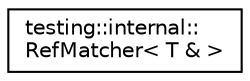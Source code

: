 digraph "Graphical Class Hierarchy"
{
  edge [fontname="Helvetica",fontsize="10",labelfontname="Helvetica",labelfontsize="10"];
  node [fontname="Helvetica",fontsize="10",shape=record];
  rankdir="LR";
  Node1 [label="testing::internal::\lRefMatcher\< T & \>",height=0.2,width=0.4,color="black", fillcolor="white", style="filled",URL="$classtesting_1_1internal_1_1_ref_matcher_3_01_t_01_6_01_4.html"];
}
